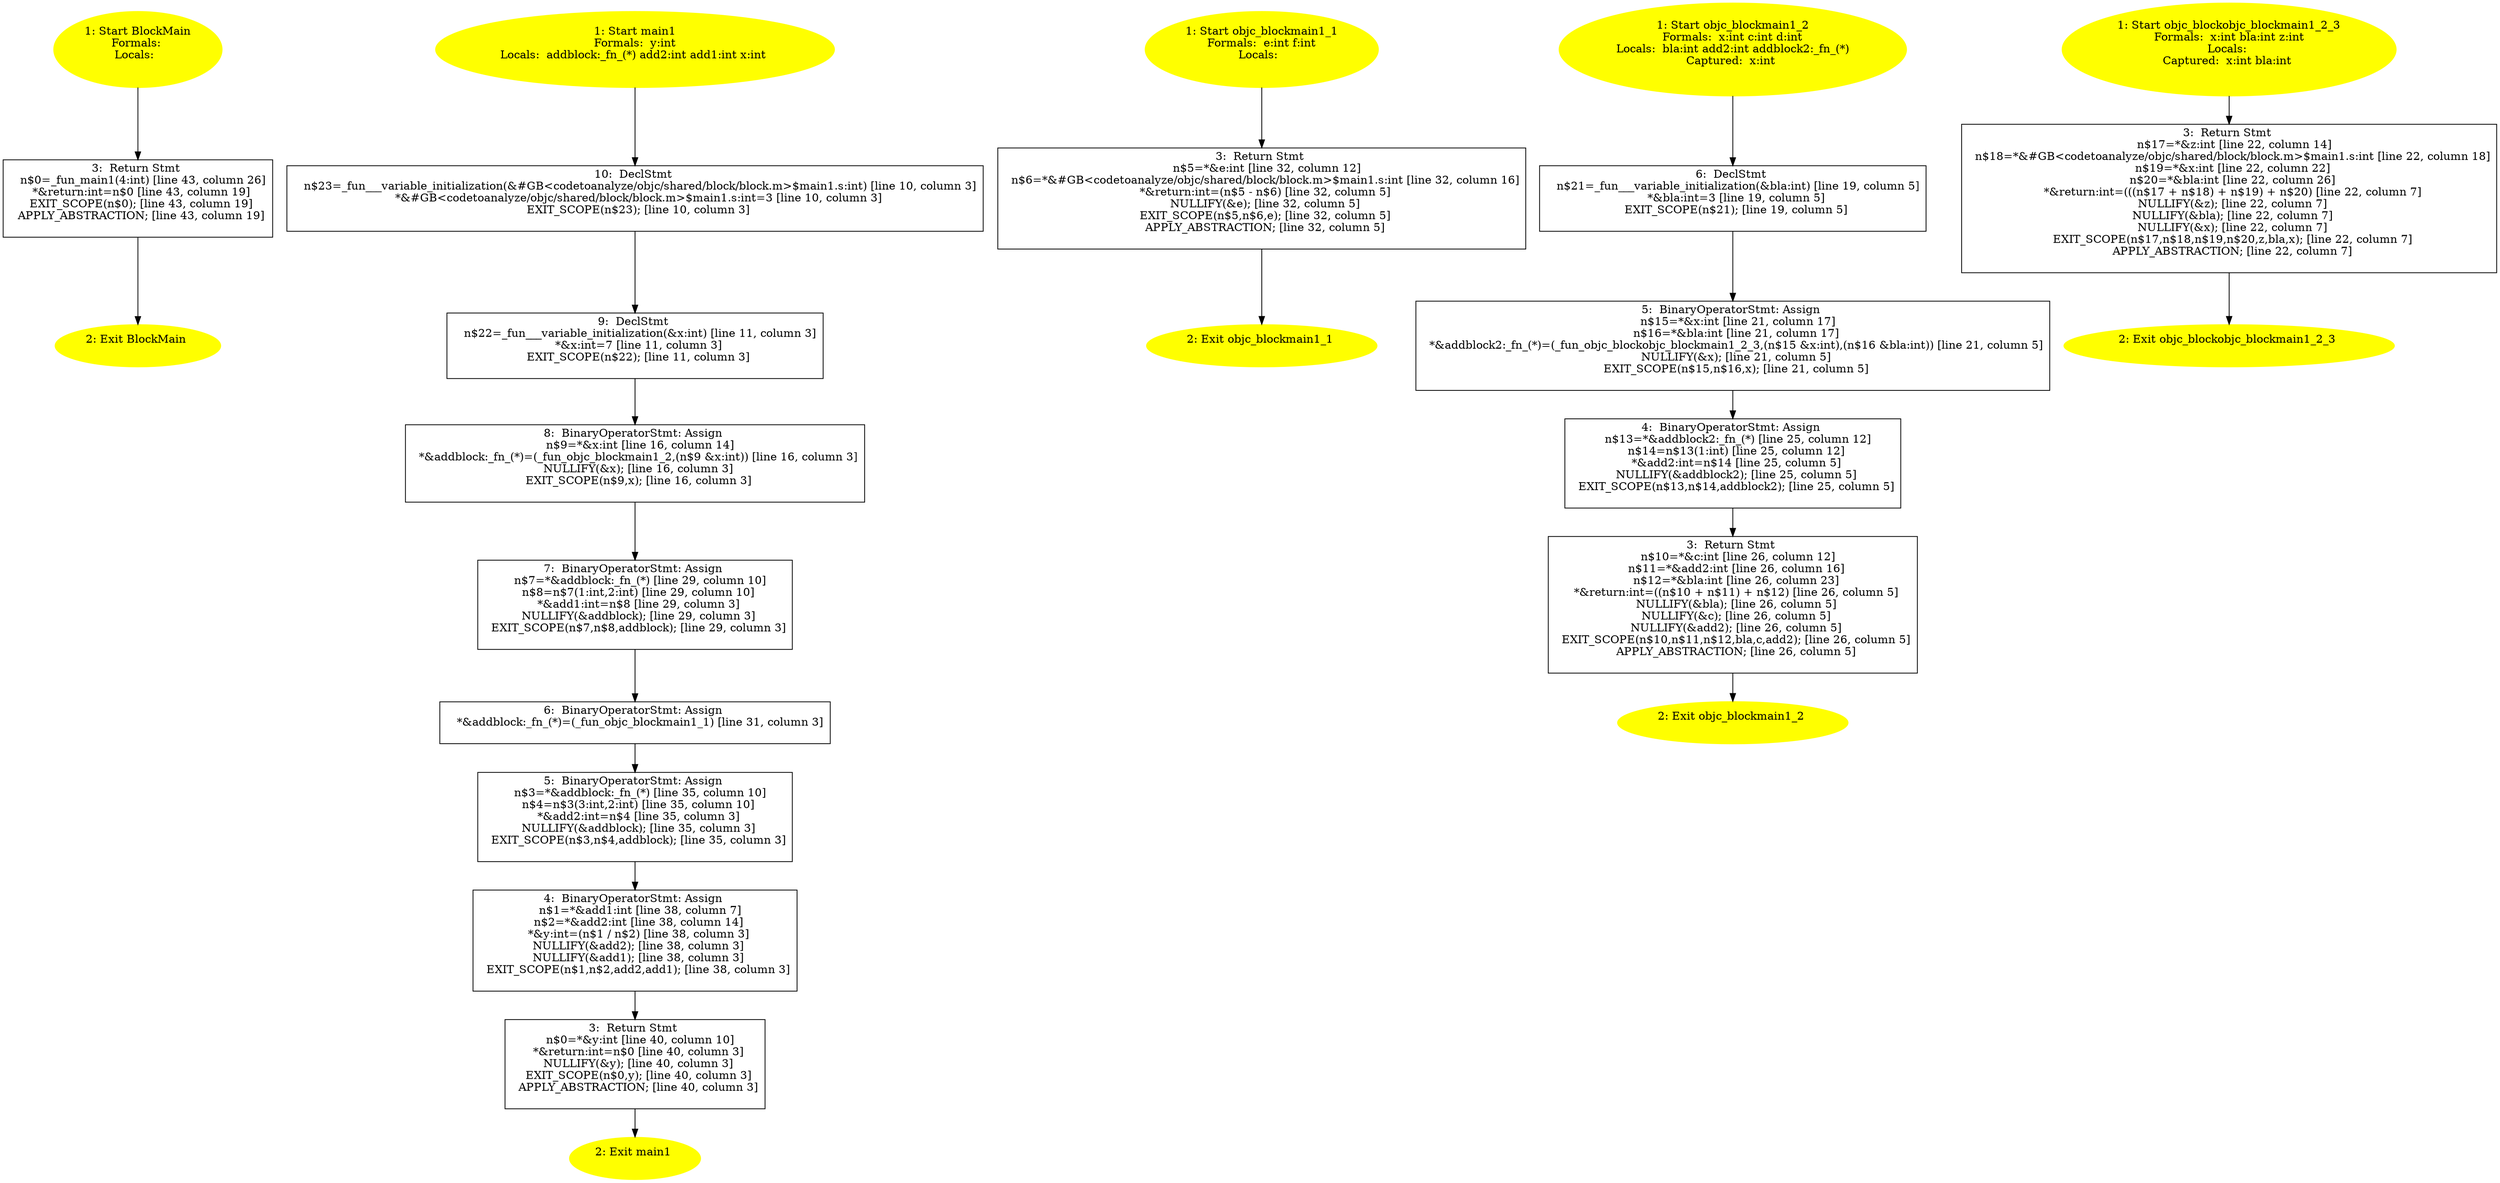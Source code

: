 /* @generated */
digraph cfg {
"BlockMain.116013dceff9629776ec833c9d43561d_1" [label="1: Start BlockMain\nFormals: \nLocals:  \n  " color=yellow style=filled]
	

	 "BlockMain.116013dceff9629776ec833c9d43561d_1" -> "BlockMain.116013dceff9629776ec833c9d43561d_3" ;
"BlockMain.116013dceff9629776ec833c9d43561d_2" [label="2: Exit BlockMain \n  " color=yellow style=filled]
	

"BlockMain.116013dceff9629776ec833c9d43561d_3" [label="3:  Return Stmt \n   n$0=_fun_main1(4:int) [line 43, column 26]\n  *&return:int=n$0 [line 43, column 19]\n  EXIT_SCOPE(n$0); [line 43, column 19]\n  APPLY_ABSTRACTION; [line 43, column 19]\n " shape="box"]
	

	 "BlockMain.116013dceff9629776ec833c9d43561d_3" -> "BlockMain.116013dceff9629776ec833c9d43561d_2" ;
"main1.38f534a9576db7ec6ebcbca8c111f942_1" [label="1: Start main1\nFormals:  y:int\nLocals:  addblock:_fn_(*) add2:int add1:int x:int \n  " color=yellow style=filled]
	

	 "main1.38f534a9576db7ec6ebcbca8c111f942_1" -> "main1.38f534a9576db7ec6ebcbca8c111f942_10" ;
"main1.38f534a9576db7ec6ebcbca8c111f942_2" [label="2: Exit main1 \n  " color=yellow style=filled]
	

"main1.38f534a9576db7ec6ebcbca8c111f942_3" [label="3:  Return Stmt \n   n$0=*&y:int [line 40, column 10]\n  *&return:int=n$0 [line 40, column 3]\n  NULLIFY(&y); [line 40, column 3]\n  EXIT_SCOPE(n$0,y); [line 40, column 3]\n  APPLY_ABSTRACTION; [line 40, column 3]\n " shape="box"]
	

	 "main1.38f534a9576db7ec6ebcbca8c111f942_3" -> "main1.38f534a9576db7ec6ebcbca8c111f942_2" ;
"main1.38f534a9576db7ec6ebcbca8c111f942_4" [label="4:  BinaryOperatorStmt: Assign \n   n$1=*&add1:int [line 38, column 7]\n  n$2=*&add2:int [line 38, column 14]\n  *&y:int=(n$1 / n$2) [line 38, column 3]\n  NULLIFY(&add2); [line 38, column 3]\n  NULLIFY(&add1); [line 38, column 3]\n  EXIT_SCOPE(n$1,n$2,add2,add1); [line 38, column 3]\n " shape="box"]
	

	 "main1.38f534a9576db7ec6ebcbca8c111f942_4" -> "main1.38f534a9576db7ec6ebcbca8c111f942_3" ;
"main1.38f534a9576db7ec6ebcbca8c111f942_5" [label="5:  BinaryOperatorStmt: Assign \n   n$3=*&addblock:_fn_(*) [line 35, column 10]\n  n$4=n$3(3:int,2:int) [line 35, column 10]\n  *&add2:int=n$4 [line 35, column 3]\n  NULLIFY(&addblock); [line 35, column 3]\n  EXIT_SCOPE(n$3,n$4,addblock); [line 35, column 3]\n " shape="box"]
	

	 "main1.38f534a9576db7ec6ebcbca8c111f942_5" -> "main1.38f534a9576db7ec6ebcbca8c111f942_4" ;
"main1.38f534a9576db7ec6ebcbca8c111f942_6" [label="6:  BinaryOperatorStmt: Assign \n   *&addblock:_fn_(*)=(_fun_objc_blockmain1_1) [line 31, column 3]\n " shape="box"]
	

	 "main1.38f534a9576db7ec6ebcbca8c111f942_6" -> "main1.38f534a9576db7ec6ebcbca8c111f942_5" ;
"main1.38f534a9576db7ec6ebcbca8c111f942_7" [label="7:  BinaryOperatorStmt: Assign \n   n$7=*&addblock:_fn_(*) [line 29, column 10]\n  n$8=n$7(1:int,2:int) [line 29, column 10]\n  *&add1:int=n$8 [line 29, column 3]\n  NULLIFY(&addblock); [line 29, column 3]\n  EXIT_SCOPE(n$7,n$8,addblock); [line 29, column 3]\n " shape="box"]
	

	 "main1.38f534a9576db7ec6ebcbca8c111f942_7" -> "main1.38f534a9576db7ec6ebcbca8c111f942_6" ;
"main1.38f534a9576db7ec6ebcbca8c111f942_8" [label="8:  BinaryOperatorStmt: Assign \n   n$9=*&x:int [line 16, column 14]\n  *&addblock:_fn_(*)=(_fun_objc_blockmain1_2,(n$9 &x:int)) [line 16, column 3]\n  NULLIFY(&x); [line 16, column 3]\n  EXIT_SCOPE(n$9,x); [line 16, column 3]\n " shape="box"]
	

	 "main1.38f534a9576db7ec6ebcbca8c111f942_8" -> "main1.38f534a9576db7ec6ebcbca8c111f942_7" ;
"main1.38f534a9576db7ec6ebcbca8c111f942_9" [label="9:  DeclStmt \n   n$22=_fun___variable_initialization(&x:int) [line 11, column 3]\n  *&x:int=7 [line 11, column 3]\n  EXIT_SCOPE(n$22); [line 11, column 3]\n " shape="box"]
	

	 "main1.38f534a9576db7ec6ebcbca8c111f942_9" -> "main1.38f534a9576db7ec6ebcbca8c111f942_8" ;
"main1.38f534a9576db7ec6ebcbca8c111f942_10" [label="10:  DeclStmt \n   n$23=_fun___variable_initialization(&#GB<codetoanalyze/objc/shared/block/block.m>$main1.s:int) [line 10, column 3]\n  *&#GB<codetoanalyze/objc/shared/block/block.m>$main1.s:int=3 [line 10, column 3]\n  EXIT_SCOPE(n$23); [line 10, column 3]\n " shape="box"]
	

	 "main1.38f534a9576db7ec6ebcbca8c111f942_10" -> "main1.38f534a9576db7ec6ebcbca8c111f942_9" ;
"objc_blockmain1_1.74199543de3b6a9a736f23ef5e45586a_1" [label="1: Start objc_blockmain1_1\nFormals:  e:int f:int\nLocals:  \n  " color=yellow style=filled]
	

	 "objc_blockmain1_1.74199543de3b6a9a736f23ef5e45586a_1" -> "objc_blockmain1_1.74199543de3b6a9a736f23ef5e45586a_3" ;
"objc_blockmain1_1.74199543de3b6a9a736f23ef5e45586a_2" [label="2: Exit objc_blockmain1_1 \n  " color=yellow style=filled]
	

"objc_blockmain1_1.74199543de3b6a9a736f23ef5e45586a_3" [label="3:  Return Stmt \n   n$5=*&e:int [line 32, column 12]\n  n$6=*&#GB<codetoanalyze/objc/shared/block/block.m>$main1.s:int [line 32, column 16]\n  *&return:int=(n$5 - n$6) [line 32, column 5]\n  NULLIFY(&e); [line 32, column 5]\n  EXIT_SCOPE(n$5,n$6,e); [line 32, column 5]\n  APPLY_ABSTRACTION; [line 32, column 5]\n " shape="box"]
	

	 "objc_blockmain1_1.74199543de3b6a9a736f23ef5e45586a_3" -> "objc_blockmain1_1.74199543de3b6a9a736f23ef5e45586a_2" ;
"objc_blockmain1_2.0d332204bbe33f46a9283d2c0df5700a_1" [label="1: Start objc_blockmain1_2\nFormals:  x:int c:int d:int\nLocals:  bla:int add2:int addblock2:_fn_(*)\nCaptured:  x:int \n  " color=yellow style=filled]
	

	 "objc_blockmain1_2.0d332204bbe33f46a9283d2c0df5700a_1" -> "objc_blockmain1_2.0d332204bbe33f46a9283d2c0df5700a_6" ;
"objc_blockmain1_2.0d332204bbe33f46a9283d2c0df5700a_2" [label="2: Exit objc_blockmain1_2 \n  " color=yellow style=filled]
	

"objc_blockmain1_2.0d332204bbe33f46a9283d2c0df5700a_3" [label="3:  Return Stmt \n   n$10=*&c:int [line 26, column 12]\n  n$11=*&add2:int [line 26, column 16]\n  n$12=*&bla:int [line 26, column 23]\n  *&return:int=((n$10 + n$11) + n$12) [line 26, column 5]\n  NULLIFY(&bla); [line 26, column 5]\n  NULLIFY(&c); [line 26, column 5]\n  NULLIFY(&add2); [line 26, column 5]\n  EXIT_SCOPE(n$10,n$11,n$12,bla,c,add2); [line 26, column 5]\n  APPLY_ABSTRACTION; [line 26, column 5]\n " shape="box"]
	

	 "objc_blockmain1_2.0d332204bbe33f46a9283d2c0df5700a_3" -> "objc_blockmain1_2.0d332204bbe33f46a9283d2c0df5700a_2" ;
"objc_blockmain1_2.0d332204bbe33f46a9283d2c0df5700a_4" [label="4:  BinaryOperatorStmt: Assign \n   n$13=*&addblock2:_fn_(*) [line 25, column 12]\n  n$14=n$13(1:int) [line 25, column 12]\n  *&add2:int=n$14 [line 25, column 5]\n  NULLIFY(&addblock2); [line 25, column 5]\n  EXIT_SCOPE(n$13,n$14,addblock2); [line 25, column 5]\n " shape="box"]
	

	 "objc_blockmain1_2.0d332204bbe33f46a9283d2c0df5700a_4" -> "objc_blockmain1_2.0d332204bbe33f46a9283d2c0df5700a_3" ;
"objc_blockmain1_2.0d332204bbe33f46a9283d2c0df5700a_5" [label="5:  BinaryOperatorStmt: Assign \n   n$15=*&x:int [line 21, column 17]\n  n$16=*&bla:int [line 21, column 17]\n  *&addblock2:_fn_(*)=(_fun_objc_blockobjc_blockmain1_2_3,(n$15 &x:int),(n$16 &bla:int)) [line 21, column 5]\n  NULLIFY(&x); [line 21, column 5]\n  EXIT_SCOPE(n$15,n$16,x); [line 21, column 5]\n " shape="box"]
	

	 "objc_blockmain1_2.0d332204bbe33f46a9283d2c0df5700a_5" -> "objc_blockmain1_2.0d332204bbe33f46a9283d2c0df5700a_4" ;
"objc_blockmain1_2.0d332204bbe33f46a9283d2c0df5700a_6" [label="6:  DeclStmt \n   n$21=_fun___variable_initialization(&bla:int) [line 19, column 5]\n  *&bla:int=3 [line 19, column 5]\n  EXIT_SCOPE(n$21); [line 19, column 5]\n " shape="box"]
	

	 "objc_blockmain1_2.0d332204bbe33f46a9283d2c0df5700a_6" -> "objc_blockmain1_2.0d332204bbe33f46a9283d2c0df5700a_5" ;
"objc_blockobjc_blockmain1_2_3.0824f0806cf4ebad2920e9a12535d20e_1" [label="1: Start objc_blockobjc_blockmain1_2_3\nFormals:  x:int bla:int z:int\nLocals: \nCaptured:  x:int bla:int \n  " color=yellow style=filled]
	

	 "objc_blockobjc_blockmain1_2_3.0824f0806cf4ebad2920e9a12535d20e_1" -> "objc_blockobjc_blockmain1_2_3.0824f0806cf4ebad2920e9a12535d20e_3" ;
"objc_blockobjc_blockmain1_2_3.0824f0806cf4ebad2920e9a12535d20e_2" [label="2: Exit objc_blockobjc_blockmain1_2_3 \n  " color=yellow style=filled]
	

"objc_blockobjc_blockmain1_2_3.0824f0806cf4ebad2920e9a12535d20e_3" [label="3:  Return Stmt \n   n$17=*&z:int [line 22, column 14]\n  n$18=*&#GB<codetoanalyze/objc/shared/block/block.m>$main1.s:int [line 22, column 18]\n  n$19=*&x:int [line 22, column 22]\n  n$20=*&bla:int [line 22, column 26]\n  *&return:int=(((n$17 + n$18) + n$19) + n$20) [line 22, column 7]\n  NULLIFY(&z); [line 22, column 7]\n  NULLIFY(&bla); [line 22, column 7]\n  NULLIFY(&x); [line 22, column 7]\n  EXIT_SCOPE(n$17,n$18,n$19,n$20,z,bla,x); [line 22, column 7]\n  APPLY_ABSTRACTION; [line 22, column 7]\n " shape="box"]
	

	 "objc_blockobjc_blockmain1_2_3.0824f0806cf4ebad2920e9a12535d20e_3" -> "objc_blockobjc_blockmain1_2_3.0824f0806cf4ebad2920e9a12535d20e_2" ;
}
